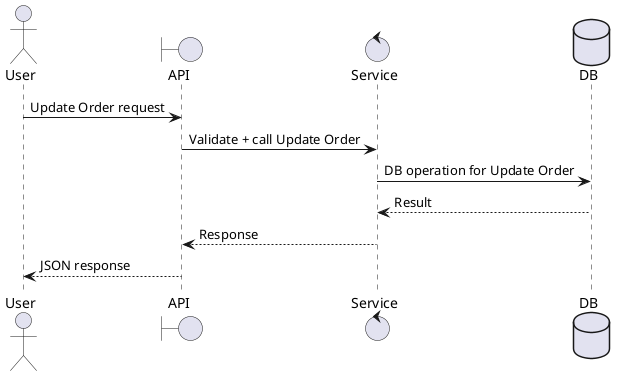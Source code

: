 @startuml
actor User as A
boundary API as B
control Service as S
database DB as D

A -> B: Update Order request
B -> S: Validate + call Update Order
S -> D: DB operation for Update Order
D --> S: Result
S --> B: Response
B --> A: JSON response
@enduml
